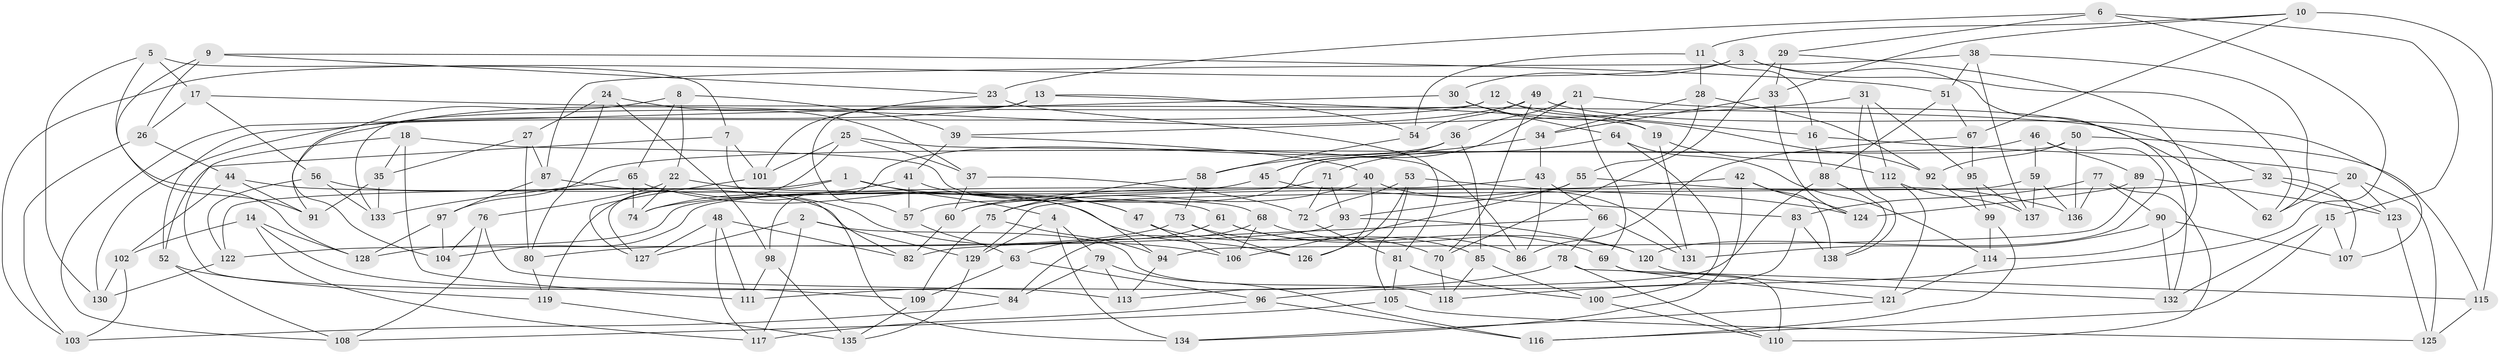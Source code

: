 // coarse degree distribution, {3: 0.07317073170731707, 7: 0.012195121951219513, 4: 0.6829268292682927, 5: 0.0975609756097561, 8: 0.08536585365853659, 6: 0.012195121951219513, 14: 0.012195121951219513, 11: 0.012195121951219513, 10: 0.012195121951219513}
// Generated by graph-tools (version 1.1) at 2025/02/03/04/25 22:02:29]
// undirected, 138 vertices, 276 edges
graph export_dot {
graph [start="1"]
  node [color=gray90,style=filled];
  1;
  2;
  3;
  4;
  5;
  6;
  7;
  8;
  9;
  10;
  11;
  12;
  13;
  14;
  15;
  16;
  17;
  18;
  19;
  20;
  21;
  22;
  23;
  24;
  25;
  26;
  27;
  28;
  29;
  30;
  31;
  32;
  33;
  34;
  35;
  36;
  37;
  38;
  39;
  40;
  41;
  42;
  43;
  44;
  45;
  46;
  47;
  48;
  49;
  50;
  51;
  52;
  53;
  54;
  55;
  56;
  57;
  58;
  59;
  60;
  61;
  62;
  63;
  64;
  65;
  66;
  67;
  68;
  69;
  70;
  71;
  72;
  73;
  74;
  75;
  76;
  77;
  78;
  79;
  80;
  81;
  82;
  83;
  84;
  85;
  86;
  87;
  88;
  89;
  90;
  91;
  92;
  93;
  94;
  95;
  96;
  97;
  98;
  99;
  100;
  101;
  102;
  103;
  104;
  105;
  106;
  107;
  108;
  109;
  110;
  111;
  112;
  113;
  114;
  115;
  116;
  117;
  118;
  119;
  120;
  121;
  122;
  123;
  124;
  125;
  126;
  127;
  128;
  129;
  130;
  131;
  132;
  133;
  134;
  135;
  136;
  137;
  138;
  1 -- 47;
  1 -- 127;
  1 -- 122;
  1 -- 4;
  2 -- 127;
  2 -- 118;
  2 -- 129;
  2 -- 117;
  3 -- 103;
  3 -- 62;
  3 -- 132;
  3 -- 30;
  4 -- 79;
  4 -- 129;
  4 -- 134;
  5 -- 91;
  5 -- 7;
  5 -- 130;
  5 -- 17;
  6 -- 15;
  6 -- 118;
  6 -- 29;
  6 -- 23;
  7 -- 52;
  7 -- 101;
  7 -- 134;
  8 -- 65;
  8 -- 104;
  8 -- 39;
  8 -- 22;
  9 -- 128;
  9 -- 51;
  9 -- 23;
  9 -- 26;
  10 -- 115;
  10 -- 67;
  10 -- 33;
  10 -- 11;
  11 -- 54;
  11 -- 16;
  11 -- 28;
  12 -- 19;
  12 -- 130;
  12 -- 133;
  12 -- 16;
  13 -- 57;
  13 -- 19;
  13 -- 52;
  13 -- 54;
  14 -- 128;
  14 -- 109;
  14 -- 102;
  14 -- 117;
  15 -- 132;
  15 -- 107;
  15 -- 116;
  16 -- 20;
  16 -- 88;
  17 -- 56;
  17 -- 26;
  17 -- 32;
  18 -- 68;
  18 -- 111;
  18 -- 35;
  18 -- 84;
  19 -- 112;
  19 -- 131;
  20 -- 125;
  20 -- 62;
  20 -- 123;
  21 -- 69;
  21 -- 45;
  21 -- 62;
  21 -- 36;
  22 -- 74;
  22 -- 94;
  22 -- 76;
  23 -- 81;
  23 -- 101;
  24 -- 27;
  24 -- 37;
  24 -- 80;
  24 -- 98;
  25 -- 119;
  25 -- 86;
  25 -- 101;
  25 -- 37;
  26 -- 44;
  26 -- 103;
  27 -- 80;
  27 -- 35;
  27 -- 87;
  28 -- 92;
  28 -- 34;
  28 -- 55;
  29 -- 70;
  29 -- 33;
  29 -- 114;
  30 -- 92;
  30 -- 108;
  30 -- 64;
  31 -- 95;
  31 -- 39;
  31 -- 138;
  31 -- 112;
  32 -- 107;
  32 -- 60;
  32 -- 123;
  33 -- 34;
  33 -- 124;
  34 -- 43;
  34 -- 58;
  35 -- 91;
  35 -- 133;
  36 -- 85;
  36 -- 98;
  36 -- 45;
  37 -- 72;
  37 -- 60;
  38 -- 51;
  38 -- 87;
  38 -- 62;
  38 -- 137;
  39 -- 41;
  39 -- 40;
  40 -- 131;
  40 -- 75;
  40 -- 126;
  41 -- 57;
  41 -- 74;
  41 -- 47;
  42 -- 60;
  42 -- 134;
  42 -- 138;
  42 -- 124;
  43 -- 66;
  43 -- 104;
  43 -- 86;
  44 -- 91;
  44 -- 61;
  44 -- 102;
  45 -- 74;
  45 -- 83;
  46 -- 89;
  46 -- 59;
  46 -- 120;
  46 -- 97;
  47 -- 70;
  47 -- 106;
  48 -- 117;
  48 -- 127;
  48 -- 111;
  48 -- 82;
  49 -- 54;
  49 -- 70;
  49 -- 107;
  49 -- 91;
  50 -- 136;
  50 -- 57;
  50 -- 92;
  50 -- 115;
  51 -- 88;
  51 -- 67;
  52 -- 108;
  52 -- 119;
  53 -- 124;
  53 -- 126;
  53 -- 72;
  53 -- 105;
  54 -- 58;
  55 -- 93;
  55 -- 136;
  55 -- 106;
  56 -- 133;
  56 -- 82;
  56 -- 122;
  57 -- 63;
  58 -- 73;
  58 -- 75;
  59 -- 129;
  59 -- 137;
  59 -- 136;
  60 -- 82;
  61 -- 63;
  61 -- 86;
  61 -- 69;
  63 -- 109;
  63 -- 96;
  64 -- 71;
  64 -- 114;
  64 -- 100;
  65 -- 126;
  65 -- 74;
  65 -- 133;
  66 -- 78;
  66 -- 131;
  66 -- 82;
  67 -- 86;
  67 -- 95;
  68 -- 120;
  68 -- 106;
  68 -- 84;
  69 -- 110;
  69 -- 121;
  70 -- 118;
  71 -- 93;
  71 -- 72;
  71 -- 128;
  72 -- 81;
  73 -- 80;
  73 -- 85;
  73 -- 126;
  75 -- 109;
  75 -- 94;
  76 -- 108;
  76 -- 113;
  76 -- 104;
  77 -- 136;
  77 -- 110;
  77 -- 83;
  77 -- 90;
  78 -- 115;
  78 -- 111;
  78 -- 110;
  79 -- 113;
  79 -- 84;
  79 -- 116;
  80 -- 119;
  81 -- 100;
  81 -- 105;
  83 -- 138;
  83 -- 96;
  84 -- 103;
  85 -- 100;
  85 -- 118;
  87 -- 97;
  87 -- 106;
  88 -- 113;
  88 -- 138;
  89 -- 124;
  89 -- 123;
  89 -- 94;
  90 -- 131;
  90 -- 107;
  90 -- 132;
  92 -- 99;
  93 -- 120;
  93 -- 122;
  94 -- 113;
  95 -- 137;
  95 -- 99;
  96 -- 117;
  96 -- 116;
  97 -- 104;
  97 -- 128;
  98 -- 135;
  98 -- 111;
  99 -- 114;
  99 -- 116;
  100 -- 110;
  101 -- 127;
  102 -- 130;
  102 -- 103;
  105 -- 125;
  105 -- 108;
  109 -- 135;
  112 -- 121;
  112 -- 137;
  114 -- 121;
  115 -- 125;
  119 -- 135;
  120 -- 132;
  121 -- 134;
  122 -- 130;
  123 -- 125;
  129 -- 135;
}
